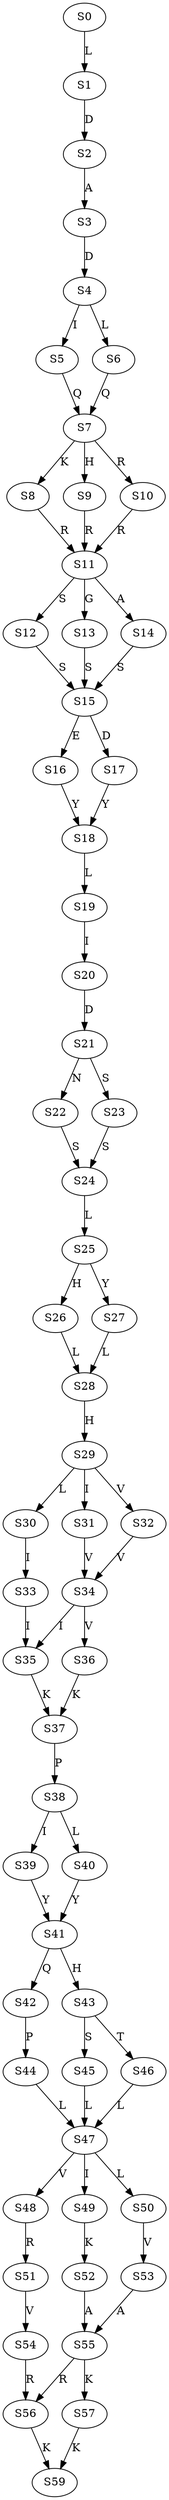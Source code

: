 strict digraph  {
	S0 -> S1 [ label = L ];
	S1 -> S2 [ label = D ];
	S2 -> S3 [ label = A ];
	S3 -> S4 [ label = D ];
	S4 -> S5 [ label = I ];
	S4 -> S6 [ label = L ];
	S5 -> S7 [ label = Q ];
	S6 -> S7 [ label = Q ];
	S7 -> S8 [ label = K ];
	S7 -> S9 [ label = H ];
	S7 -> S10 [ label = R ];
	S8 -> S11 [ label = R ];
	S9 -> S11 [ label = R ];
	S10 -> S11 [ label = R ];
	S11 -> S12 [ label = S ];
	S11 -> S13 [ label = G ];
	S11 -> S14 [ label = A ];
	S12 -> S15 [ label = S ];
	S13 -> S15 [ label = S ];
	S14 -> S15 [ label = S ];
	S15 -> S16 [ label = E ];
	S15 -> S17 [ label = D ];
	S16 -> S18 [ label = Y ];
	S17 -> S18 [ label = Y ];
	S18 -> S19 [ label = L ];
	S19 -> S20 [ label = I ];
	S20 -> S21 [ label = D ];
	S21 -> S22 [ label = N ];
	S21 -> S23 [ label = S ];
	S22 -> S24 [ label = S ];
	S23 -> S24 [ label = S ];
	S24 -> S25 [ label = L ];
	S25 -> S26 [ label = H ];
	S25 -> S27 [ label = Y ];
	S26 -> S28 [ label = L ];
	S27 -> S28 [ label = L ];
	S28 -> S29 [ label = H ];
	S29 -> S30 [ label = L ];
	S29 -> S31 [ label = I ];
	S29 -> S32 [ label = V ];
	S30 -> S33 [ label = I ];
	S31 -> S34 [ label = V ];
	S32 -> S34 [ label = V ];
	S33 -> S35 [ label = I ];
	S34 -> S36 [ label = V ];
	S34 -> S35 [ label = I ];
	S35 -> S37 [ label = K ];
	S36 -> S37 [ label = K ];
	S37 -> S38 [ label = P ];
	S38 -> S39 [ label = I ];
	S38 -> S40 [ label = L ];
	S39 -> S41 [ label = Y ];
	S40 -> S41 [ label = Y ];
	S41 -> S42 [ label = Q ];
	S41 -> S43 [ label = H ];
	S42 -> S44 [ label = P ];
	S43 -> S45 [ label = S ];
	S43 -> S46 [ label = T ];
	S44 -> S47 [ label = L ];
	S45 -> S47 [ label = L ];
	S46 -> S47 [ label = L ];
	S47 -> S48 [ label = V ];
	S47 -> S49 [ label = I ];
	S47 -> S50 [ label = L ];
	S48 -> S51 [ label = R ];
	S49 -> S52 [ label = K ];
	S50 -> S53 [ label = V ];
	S51 -> S54 [ label = V ];
	S52 -> S55 [ label = A ];
	S53 -> S55 [ label = A ];
	S54 -> S56 [ label = R ];
	S55 -> S57 [ label = K ];
	S55 -> S56 [ label = R ];
	S56 -> S59 [ label = K ];
	S57 -> S59 [ label = K ];
}
